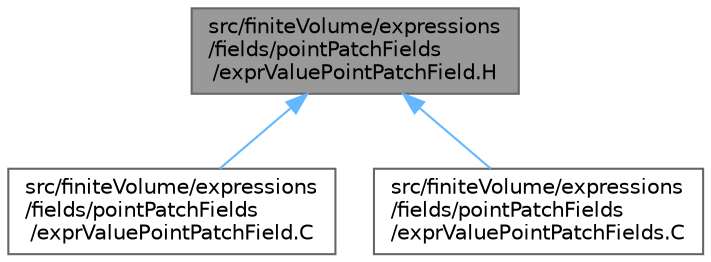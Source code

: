 digraph "src/finiteVolume/expressions/fields/pointPatchFields/exprValuePointPatchField.H"
{
 // LATEX_PDF_SIZE
  bgcolor="transparent";
  edge [fontname=Helvetica,fontsize=10,labelfontname=Helvetica,labelfontsize=10];
  node [fontname=Helvetica,fontsize=10,shape=box,height=0.2,width=0.4];
  Node1 [id="Node000001",label="src/finiteVolume/expressions\l/fields/pointPatchFields\l/exprValuePointPatchField.H",height=0.2,width=0.4,color="gray40", fillcolor="grey60", style="filled", fontcolor="black",tooltip=" "];
  Node1 -> Node2 [id="edge1_Node000001_Node000002",dir="back",color="steelblue1",style="solid",tooltip=" "];
  Node2 [id="Node000002",label="src/finiteVolume/expressions\l/fields/pointPatchFields\l/exprValuePointPatchField.C",height=0.2,width=0.4,color="grey40", fillcolor="white", style="filled",URL="$exprValuePointPatchField_8C.html",tooltip=" "];
  Node1 -> Node3 [id="edge2_Node000001_Node000003",dir="back",color="steelblue1",style="solid",tooltip=" "];
  Node3 [id="Node000003",label="src/finiteVolume/expressions\l/fields/pointPatchFields\l/exprValuePointPatchFields.C",height=0.2,width=0.4,color="grey40", fillcolor="white", style="filled",URL="$exprValuePointPatchFields_8C.html",tooltip=" "];
}
